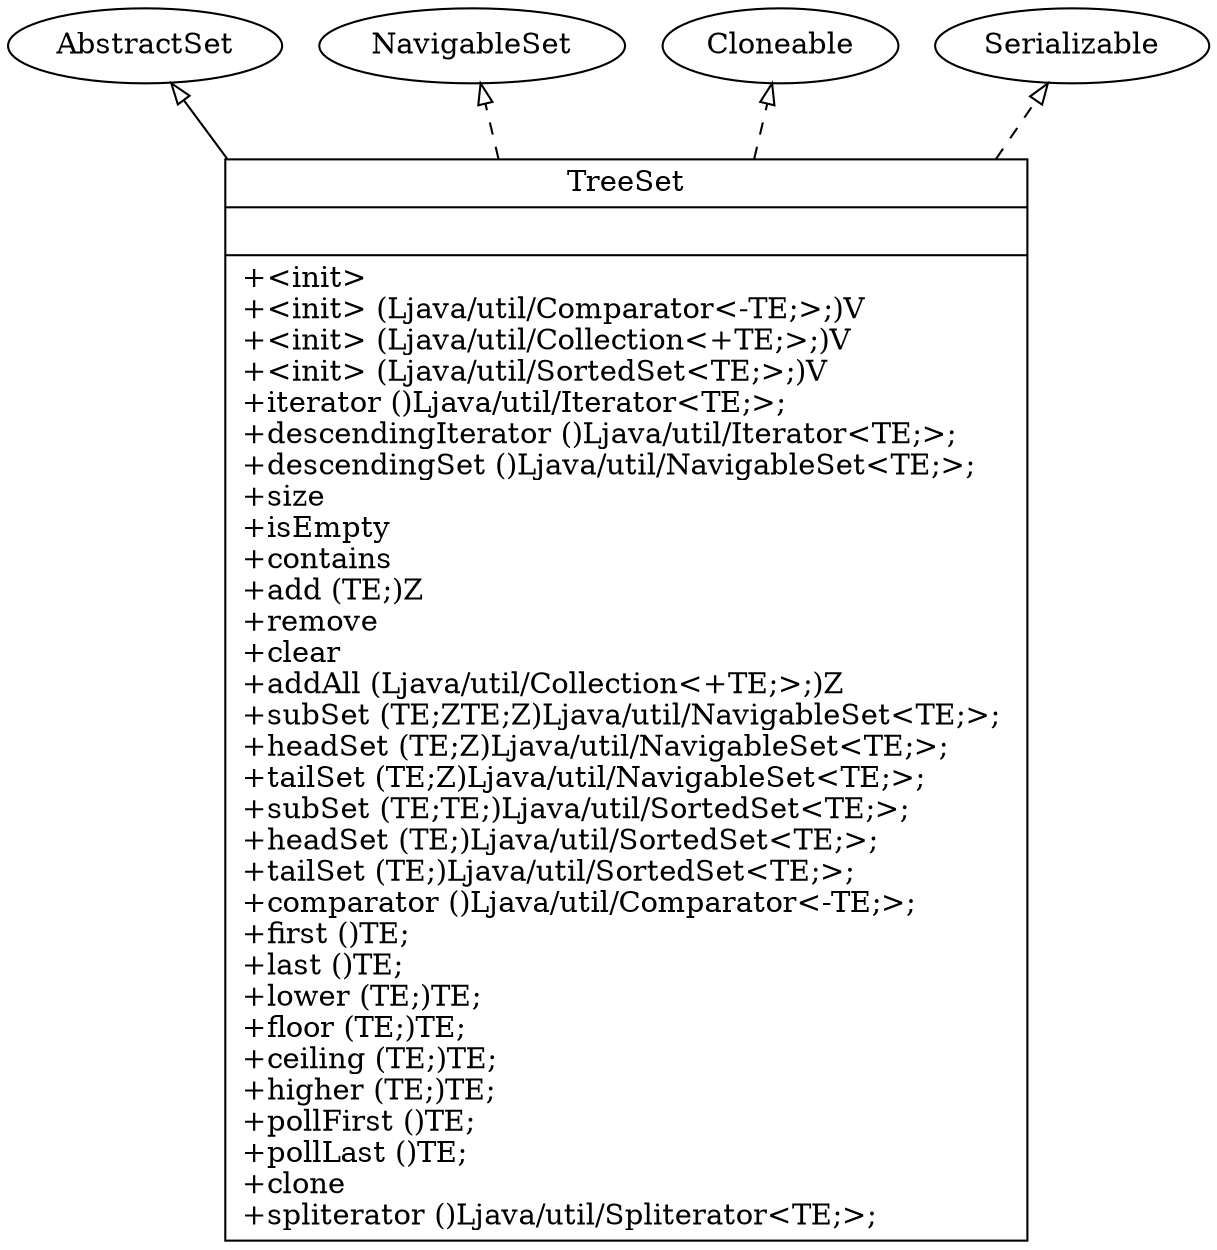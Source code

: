 digraph G { rankdir=BT;
"TreeSet" [
shape="record",
label= <{TreeSet||+&#60;init&#62; <br align="left"/>+&#60;init&#62; (Ljava&#47;util&#47;Comparator&#60;-TE;&#62;;)V <br align="left"/>+&#60;init&#62; (Ljava&#47;util&#47;Collection&#60;+TE;&#62;;)V <br align="left"/>+&#60;init&#62; (Ljava&#47;util&#47;SortedSet&#60;TE;&#62;;)V <br align="left"/>+iterator ()Ljava&#47;util&#47;Iterator&#60;TE;&#62;; <br align="left"/>+descendingIterator ()Ljava&#47;util&#47;Iterator&#60;TE;&#62;; <br align="left"/>+descendingSet ()Ljava&#47;util&#47;NavigableSet&#60;TE;&#62;; <br align="left"/>+size <br align="left"/>+isEmpty <br align="left"/>+contains <br align="left"/>+add (TE;)Z <br align="left"/>+remove <br align="left"/>+clear <br align="left"/>+addAll (Ljava&#47;util&#47;Collection&#60;+TE;&#62;;)Z <br align="left"/>+subSet (TE;ZTE;Z)Ljava&#47;util&#47;NavigableSet&#60;TE;&#62;; <br align="left"/>+headSet (TE;Z)Ljava&#47;util&#47;NavigableSet&#60;TE;&#62;; <br align="left"/>+tailSet (TE;Z)Ljava&#47;util&#47;NavigableSet&#60;TE;&#62;; <br align="left"/>+subSet (TE;TE;)Ljava&#47;util&#47;SortedSet&#60;TE;&#62;; <br align="left"/>+headSet (TE;)Ljava&#47;util&#47;SortedSet&#60;TE;&#62;; <br align="left"/>+tailSet (TE;)Ljava&#47;util&#47;SortedSet&#60;TE;&#62;; <br align="left"/>+comparator ()Ljava&#47;util&#47;Comparator&#60;-TE;&#62;; <br align="left"/>+first ()TE; <br align="left"/>+last ()TE; <br align="left"/>+lower (TE;)TE; <br align="left"/>+floor (TE;)TE; <br align="left"/>+ceiling (TE;)TE; <br align="left"/>+higher (TE;)TE; <br align="left"/>+pollFirst ()TE; <br align="left"/>+pollLast ()TE; <br align="left"/>+clone <br align="left"/>+spliterator ()Ljava&#47;util&#47;Spliterator&#60;TE;&#62;; <br align="left"/>}>];

TreeSet -> AbstractSet [arrowhead="onormal"];
TreeSet -> NavigableSet [arrowhead = "onormal", style = "dashed"];
TreeSet -> Cloneable [arrowhead = "onormal", style = "dashed"];
TreeSet -> Serializable [arrowhead = "onormal", style = "dashed"];
}